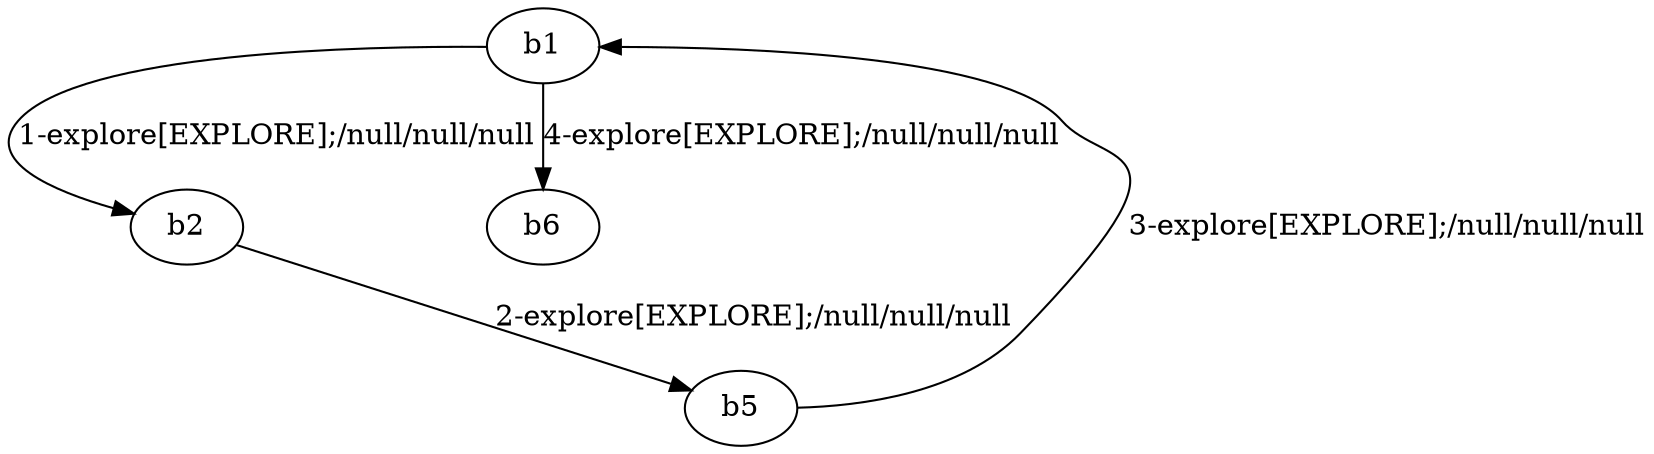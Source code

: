 # Total number of goals covered by this test: 1
# b1 --> b6

digraph g {
"b1" -> "b2" [label = "1-explore[EXPLORE];/null/null/null"];
"b2" -> "b5" [label = "2-explore[EXPLORE];/null/null/null"];
"b5" -> "b1" [label = "3-explore[EXPLORE];/null/null/null"];
"b1" -> "b6" [label = "4-explore[EXPLORE];/null/null/null"];
}